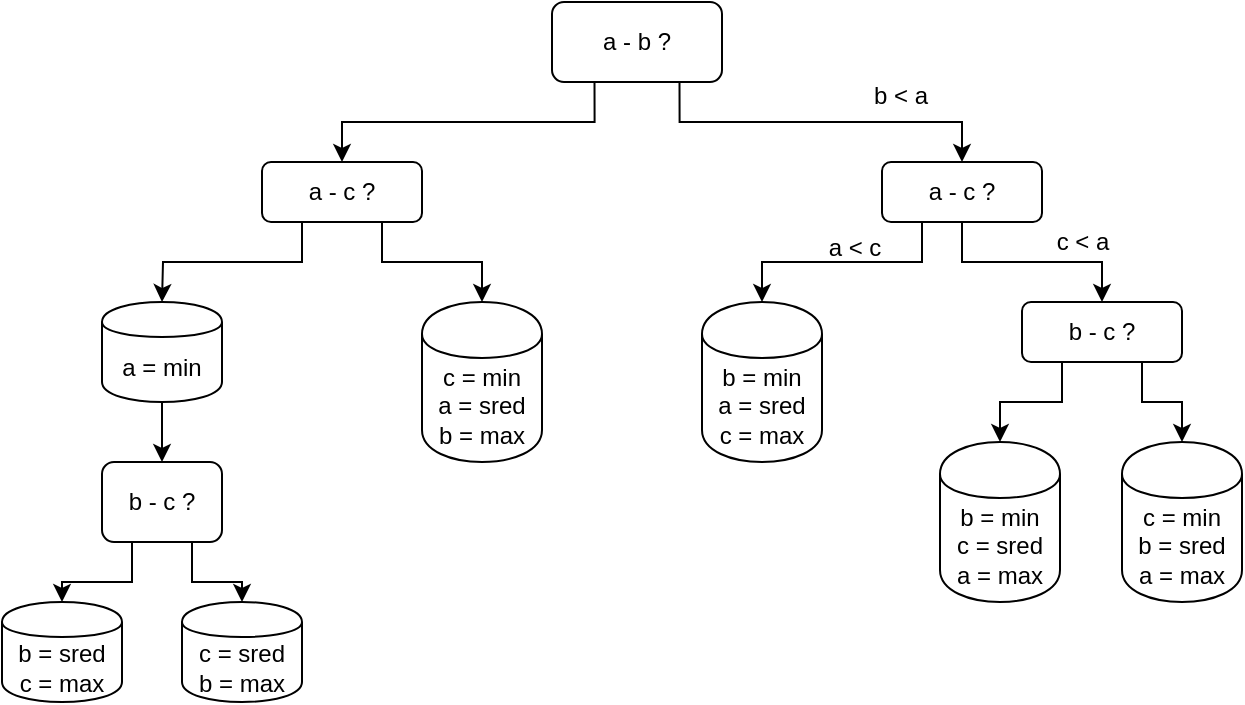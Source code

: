 <mxfile version="12.3.1" type="github" pages="1"><diagram id="_Fb0ltbcCHxKLv0QIcH6" name="Page-1"><mxGraphModel dx="942" dy="501" grid="1" gridSize="10" guides="1" tooltips="1" connect="1" arrows="1" fold="1" page="1" pageScale="1" pageWidth="850" pageHeight="1100" math="0" shadow="0"><root><mxCell id="0"/><mxCell id="1" parent="0"/><mxCell id="QlDQXnkyKR5q2h0hnui8-6" style="edgeStyle=orthogonalEdgeStyle;rounded=0;orthogonalLoop=1;jettySize=auto;html=1;exitX=0.75;exitY=1;exitDx=0;exitDy=0;entryX=0.5;entryY=0;entryDx=0;entryDy=0;" edge="1" parent="1" source="QlDQXnkyKR5q2h0hnui8-1" target="QlDQXnkyKR5q2h0hnui8-31"><mxGeometry relative="1" as="geometry"><mxPoint x="600" y="170" as="targetPoint"/></mxGeometry></mxCell><mxCell id="QlDQXnkyKR5q2h0hnui8-1" value="a - b ?" style="rounded=1;whiteSpace=wrap;html=1;" vertex="1" parent="1"><mxGeometry x="365" y="90" width="85" height="40" as="geometry"/></mxCell><mxCell id="QlDQXnkyKR5q2h0hnui8-11" style="edgeStyle=orthogonalEdgeStyle;rounded=0;orthogonalLoop=1;jettySize=auto;html=1;exitX=0.25;exitY=1;exitDx=0;exitDy=0;" edge="1" parent="1" source="QlDQXnkyKR5q2h0hnui8-7"><mxGeometry relative="1" as="geometry"><mxPoint x="170" y="240" as="targetPoint"/></mxGeometry></mxCell><mxCell id="QlDQXnkyKR5q2h0hnui8-12" style="edgeStyle=orthogonalEdgeStyle;rounded=0;orthogonalLoop=1;jettySize=auto;html=1;exitX=0.75;exitY=1;exitDx=0;exitDy=0;entryX=0.5;entryY=0;entryDx=0;entryDy=0;" edge="1" parent="1" source="QlDQXnkyKR5q2h0hnui8-7" target="QlDQXnkyKR5q2h0hnui8-26"><mxGeometry relative="1" as="geometry"><mxPoint x="330" y="240" as="targetPoint"/></mxGeometry></mxCell><mxCell id="QlDQXnkyKR5q2h0hnui8-7" value="a - c ?" style="rounded=1;whiteSpace=wrap;html=1;" vertex="1" parent="1"><mxGeometry x="220" y="170" width="80" height="30" as="geometry"/></mxCell><mxCell id="QlDQXnkyKR5q2h0hnui8-37" style="edgeStyle=orthogonalEdgeStyle;rounded=0;orthogonalLoop=1;jettySize=auto;html=1;exitX=0.25;exitY=1;exitDx=0;exitDy=0;entryX=0.5;entryY=0;entryDx=0;entryDy=0;" edge="1" parent="1" source="QlDQXnkyKR5q2h0hnui8-31" target="QlDQXnkyKR5q2h0hnui8-39"><mxGeometry relative="1" as="geometry"><mxPoint x="479" y="240" as="targetPoint"/></mxGeometry></mxCell><mxCell id="QlDQXnkyKR5q2h0hnui8-42" value="" style="edgeStyle=orthogonalEdgeStyle;rounded=0;orthogonalLoop=1;jettySize=auto;html=1;" edge="1" parent="1" source="QlDQXnkyKR5q2h0hnui8-31" target="QlDQXnkyKR5q2h0hnui8-41"><mxGeometry relative="1" as="geometry"/></mxCell><mxCell id="QlDQXnkyKR5q2h0hnui8-31" value="a - c ?" style="rounded=1;whiteSpace=wrap;html=1;" vertex="1" parent="1"><mxGeometry x="530" y="170" width="80" height="30" as="geometry"/></mxCell><mxCell id="QlDQXnkyKR5q2h0hnui8-48" style="edgeStyle=orthogonalEdgeStyle;rounded=0;orthogonalLoop=1;jettySize=auto;html=1;exitX=0.25;exitY=1;exitDx=0;exitDy=0;entryX=0.5;entryY=0;entryDx=0;entryDy=0;" edge="1" parent="1" source="QlDQXnkyKR5q2h0hnui8-41" target="QlDQXnkyKR5q2h0hnui8-44"><mxGeometry relative="1" as="geometry"/></mxCell><mxCell id="QlDQXnkyKR5q2h0hnui8-49" style="edgeStyle=orthogonalEdgeStyle;rounded=0;orthogonalLoop=1;jettySize=auto;html=1;exitX=0.75;exitY=1;exitDx=0;exitDy=0;entryX=0.5;entryY=0;entryDx=0;entryDy=0;" edge="1" parent="1" source="QlDQXnkyKR5q2h0hnui8-41" target="QlDQXnkyKR5q2h0hnui8-46"><mxGeometry relative="1" as="geometry"/></mxCell><mxCell id="QlDQXnkyKR5q2h0hnui8-41" value="b - c ?" style="rounded=1;whiteSpace=wrap;html=1;" vertex="1" parent="1"><mxGeometry x="600" y="240" width="80" height="30" as="geometry"/></mxCell><mxCell id="QlDQXnkyKR5q2h0hnui8-24" style="edgeStyle=orthogonalEdgeStyle;rounded=0;orthogonalLoop=1;jettySize=auto;html=1;exitX=0.25;exitY=1;exitDx=0;exitDy=0;" edge="1" parent="1" source="QlDQXnkyKR5q2h0hnui8-10" target="QlDQXnkyKR5q2h0hnui8-23"><mxGeometry relative="1" as="geometry"/></mxCell><mxCell id="QlDQXnkyKR5q2h0hnui8-28" style="edgeStyle=orthogonalEdgeStyle;rounded=0;orthogonalLoop=1;jettySize=auto;html=1;exitX=0.75;exitY=1;exitDx=0;exitDy=0;" edge="1" parent="1" source="QlDQXnkyKR5q2h0hnui8-10" target="QlDQXnkyKR5q2h0hnui8-25"><mxGeometry relative="1" as="geometry"/></mxCell><mxCell id="QlDQXnkyKR5q2h0hnui8-10" value="b - c ?" style="rounded=1;whiteSpace=wrap;html=1;" vertex="1" parent="1"><mxGeometry x="140" y="320" width="60" height="40" as="geometry"/></mxCell><mxCell id="QlDQXnkyKR5q2h0hnui8-16" style="edgeStyle=orthogonalEdgeStyle;rounded=0;orthogonalLoop=1;jettySize=auto;html=1;exitX=0.25;exitY=1;exitDx=0;exitDy=0;entryX=0.5;entryY=0;entryDx=0;entryDy=0;" edge="1" parent="1" source="QlDQXnkyKR5q2h0hnui8-1" target="QlDQXnkyKR5q2h0hnui8-7"><mxGeometry relative="1" as="geometry"><mxPoint x="360" y="153" as="targetPoint"/><mxPoint x="395" y="150" as="sourcePoint"/></mxGeometry></mxCell><mxCell id="QlDQXnkyKR5q2h0hnui8-22" style="edgeStyle=orthogonalEdgeStyle;rounded=0;orthogonalLoop=1;jettySize=auto;html=1;exitX=0.5;exitY=1;exitDx=0;exitDy=0;entryX=0.5;entryY=0;entryDx=0;entryDy=0;" edge="1" parent="1" source="QlDQXnkyKR5q2h0hnui8-21" target="QlDQXnkyKR5q2h0hnui8-10"><mxGeometry relative="1" as="geometry"/></mxCell><mxCell id="QlDQXnkyKR5q2h0hnui8-21" value="a = min" style="shape=cylinder;whiteSpace=wrap;html=1;boundedLbl=1;backgroundOutline=1;" vertex="1" parent="1"><mxGeometry x="140" y="240" width="60" height="50" as="geometry"/></mxCell><mxCell id="QlDQXnkyKR5q2h0hnui8-23" value="b = sred&lt;br&gt;c = max" style="shape=cylinder;whiteSpace=wrap;html=1;boundedLbl=1;backgroundOutline=1;" vertex="1" parent="1"><mxGeometry x="90" y="390" width="60" height="50" as="geometry"/></mxCell><mxCell id="QlDQXnkyKR5q2h0hnui8-25" value="c = sred&lt;br&gt;b = max" style="shape=cylinder;whiteSpace=wrap;html=1;boundedLbl=1;backgroundOutline=1;" vertex="1" parent="1"><mxGeometry x="180" y="390" width="60" height="50" as="geometry"/></mxCell><mxCell id="QlDQXnkyKR5q2h0hnui8-26" value="&lt;div&gt;c = min&lt;/div&gt;&lt;div&gt;a = sred&lt;br&gt;&lt;/div&gt;b = max" style="shape=cylinder;whiteSpace=wrap;html=1;boundedLbl=1;backgroundOutline=1;" vertex="1" parent="1"><mxGeometry x="300" y="240" width="60" height="80" as="geometry"/></mxCell><mxCell id="QlDQXnkyKR5q2h0hnui8-39" value="b = min&lt;br&gt;&lt;div&gt;a = sred&lt;/div&gt;&lt;div&gt;c = max&lt;br&gt;&lt;/div&gt;" style="shape=cylinder;whiteSpace=wrap;html=1;boundedLbl=1;backgroundOutline=1;" vertex="1" parent="1"><mxGeometry x="440" y="240" width="60" height="80" as="geometry"/></mxCell><mxCell id="QlDQXnkyKR5q2h0hnui8-44" value="b = min&lt;br&gt;&lt;div&gt;c = sred&lt;/div&gt;&lt;div&gt;a = max&lt;br&gt;&lt;/div&gt;" style="shape=cylinder;whiteSpace=wrap;html=1;boundedLbl=1;backgroundOutline=1;" vertex="1" parent="1"><mxGeometry x="559" y="310" width="60" height="80" as="geometry"/></mxCell><mxCell id="QlDQXnkyKR5q2h0hnui8-46" value="c = min&lt;br&gt;&lt;div&gt;b = sred&lt;/div&gt;&lt;div&gt;a = max&lt;br&gt;&lt;/div&gt;" style="shape=cylinder;whiteSpace=wrap;html=1;boundedLbl=1;backgroundOutline=1;" vertex="1" parent="1"><mxGeometry x="650" y="310" width="60" height="80" as="geometry"/></mxCell><mxCell id="QlDQXnkyKR5q2h0hnui8-34" value="b &amp;lt; a" style="text;html=1;align=center;verticalAlign=middle;resizable=0;points=[];;autosize=1;" vertex="1" parent="1"><mxGeometry x="519" y="127" width="40" height="20" as="geometry"/></mxCell><mxCell id="QlDQXnkyKR5q2h0hnui8-38" value="&lt;div&gt;a &amp;lt; c&lt;/div&gt;" style="text;html=1;align=center;verticalAlign=middle;resizable=0;points=[];;autosize=1;" vertex="1" parent="1"><mxGeometry x="496" y="203" width="40" height="20" as="geometry"/></mxCell><mxCell id="QlDQXnkyKR5q2h0hnui8-43" value="c &amp;lt; a" style="text;html=1;align=center;verticalAlign=middle;resizable=0;points=[];;autosize=1;" vertex="1" parent="1"><mxGeometry x="610" y="200" width="40" height="20" as="geometry"/></mxCell></root></mxGraphModel></diagram></mxfile>
